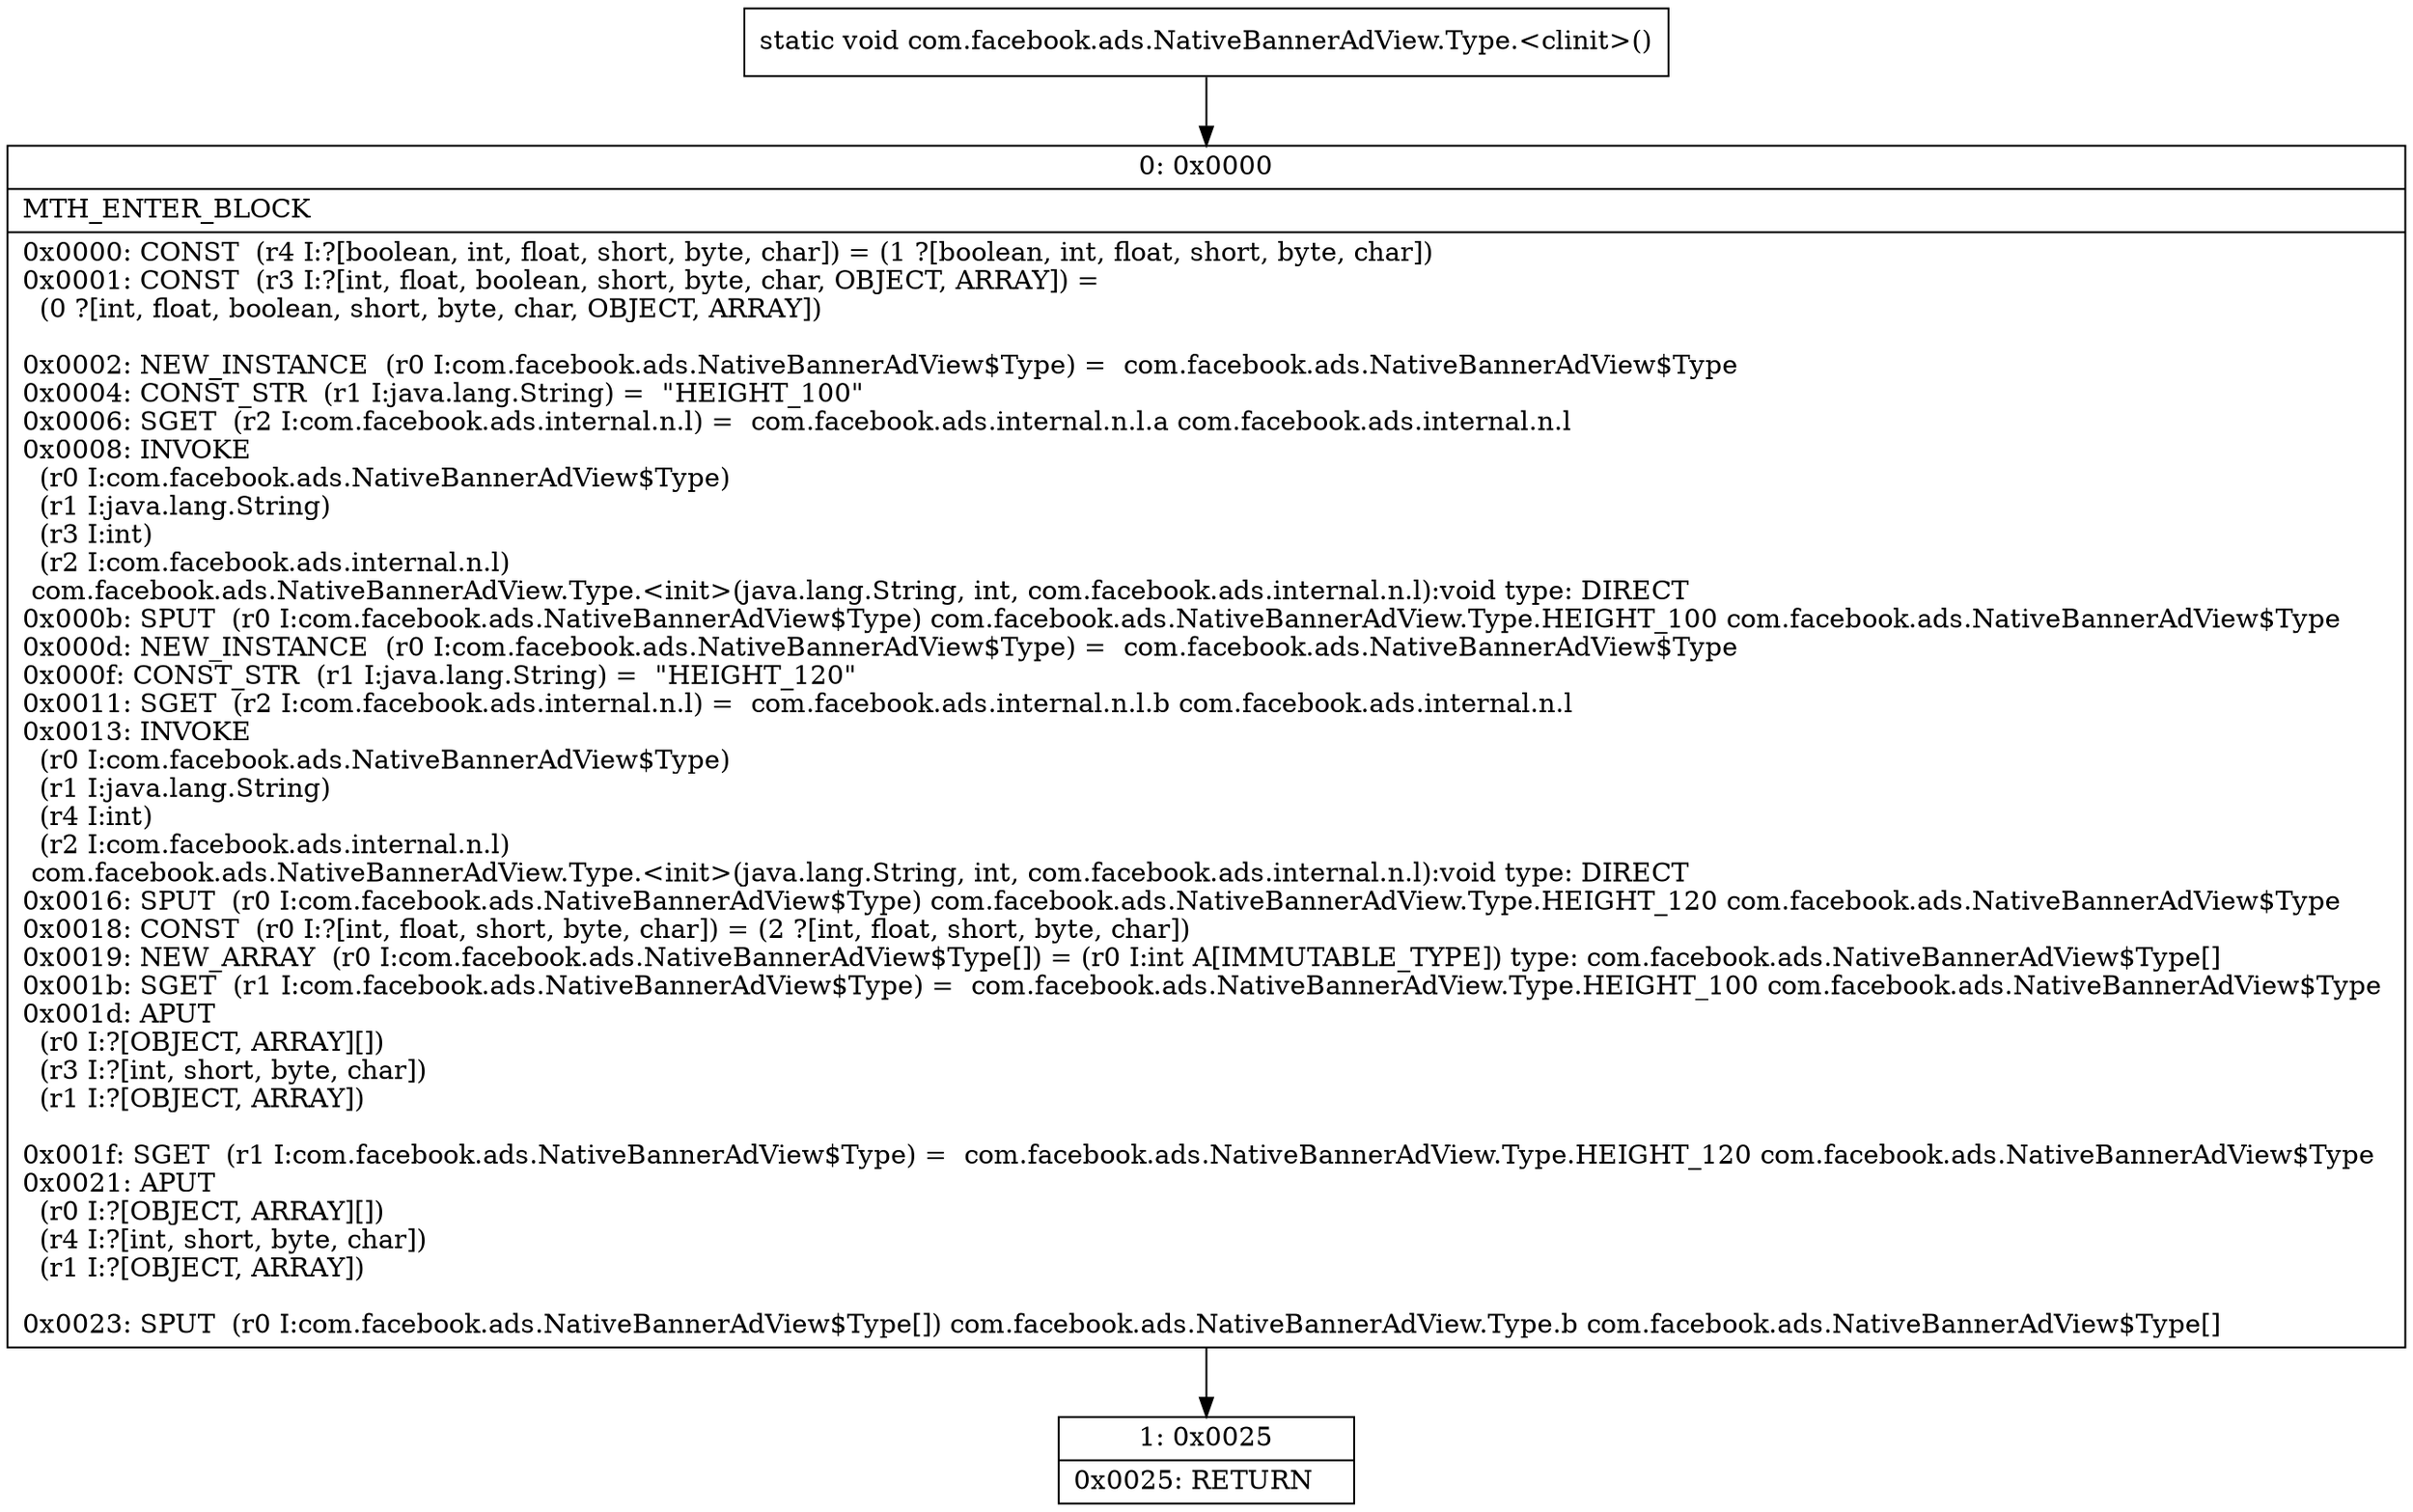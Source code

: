 digraph "CFG forcom.facebook.ads.NativeBannerAdView.Type.\<clinit\>()V" {
Node_0 [shape=record,label="{0\:\ 0x0000|MTH_ENTER_BLOCK\l|0x0000: CONST  (r4 I:?[boolean, int, float, short, byte, char]) = (1 ?[boolean, int, float, short, byte, char]) \l0x0001: CONST  (r3 I:?[int, float, boolean, short, byte, char, OBJECT, ARRAY]) = \l  (0 ?[int, float, boolean, short, byte, char, OBJECT, ARRAY])\l \l0x0002: NEW_INSTANCE  (r0 I:com.facebook.ads.NativeBannerAdView$Type) =  com.facebook.ads.NativeBannerAdView$Type \l0x0004: CONST_STR  (r1 I:java.lang.String) =  \"HEIGHT_100\" \l0x0006: SGET  (r2 I:com.facebook.ads.internal.n.l) =  com.facebook.ads.internal.n.l.a com.facebook.ads.internal.n.l \l0x0008: INVOKE  \l  (r0 I:com.facebook.ads.NativeBannerAdView$Type)\l  (r1 I:java.lang.String)\l  (r3 I:int)\l  (r2 I:com.facebook.ads.internal.n.l)\l com.facebook.ads.NativeBannerAdView.Type.\<init\>(java.lang.String, int, com.facebook.ads.internal.n.l):void type: DIRECT \l0x000b: SPUT  (r0 I:com.facebook.ads.NativeBannerAdView$Type) com.facebook.ads.NativeBannerAdView.Type.HEIGHT_100 com.facebook.ads.NativeBannerAdView$Type \l0x000d: NEW_INSTANCE  (r0 I:com.facebook.ads.NativeBannerAdView$Type) =  com.facebook.ads.NativeBannerAdView$Type \l0x000f: CONST_STR  (r1 I:java.lang.String) =  \"HEIGHT_120\" \l0x0011: SGET  (r2 I:com.facebook.ads.internal.n.l) =  com.facebook.ads.internal.n.l.b com.facebook.ads.internal.n.l \l0x0013: INVOKE  \l  (r0 I:com.facebook.ads.NativeBannerAdView$Type)\l  (r1 I:java.lang.String)\l  (r4 I:int)\l  (r2 I:com.facebook.ads.internal.n.l)\l com.facebook.ads.NativeBannerAdView.Type.\<init\>(java.lang.String, int, com.facebook.ads.internal.n.l):void type: DIRECT \l0x0016: SPUT  (r0 I:com.facebook.ads.NativeBannerAdView$Type) com.facebook.ads.NativeBannerAdView.Type.HEIGHT_120 com.facebook.ads.NativeBannerAdView$Type \l0x0018: CONST  (r0 I:?[int, float, short, byte, char]) = (2 ?[int, float, short, byte, char]) \l0x0019: NEW_ARRAY  (r0 I:com.facebook.ads.NativeBannerAdView$Type[]) = (r0 I:int A[IMMUTABLE_TYPE]) type: com.facebook.ads.NativeBannerAdView$Type[] \l0x001b: SGET  (r1 I:com.facebook.ads.NativeBannerAdView$Type) =  com.facebook.ads.NativeBannerAdView.Type.HEIGHT_100 com.facebook.ads.NativeBannerAdView$Type \l0x001d: APUT  \l  (r0 I:?[OBJECT, ARRAY][])\l  (r3 I:?[int, short, byte, char])\l  (r1 I:?[OBJECT, ARRAY])\l \l0x001f: SGET  (r1 I:com.facebook.ads.NativeBannerAdView$Type) =  com.facebook.ads.NativeBannerAdView.Type.HEIGHT_120 com.facebook.ads.NativeBannerAdView$Type \l0x0021: APUT  \l  (r0 I:?[OBJECT, ARRAY][])\l  (r4 I:?[int, short, byte, char])\l  (r1 I:?[OBJECT, ARRAY])\l \l0x0023: SPUT  (r0 I:com.facebook.ads.NativeBannerAdView$Type[]) com.facebook.ads.NativeBannerAdView.Type.b com.facebook.ads.NativeBannerAdView$Type[] \l}"];
Node_1 [shape=record,label="{1\:\ 0x0025|0x0025: RETURN   \l}"];
MethodNode[shape=record,label="{static void com.facebook.ads.NativeBannerAdView.Type.\<clinit\>() }"];
MethodNode -> Node_0;
Node_0 -> Node_1;
}

